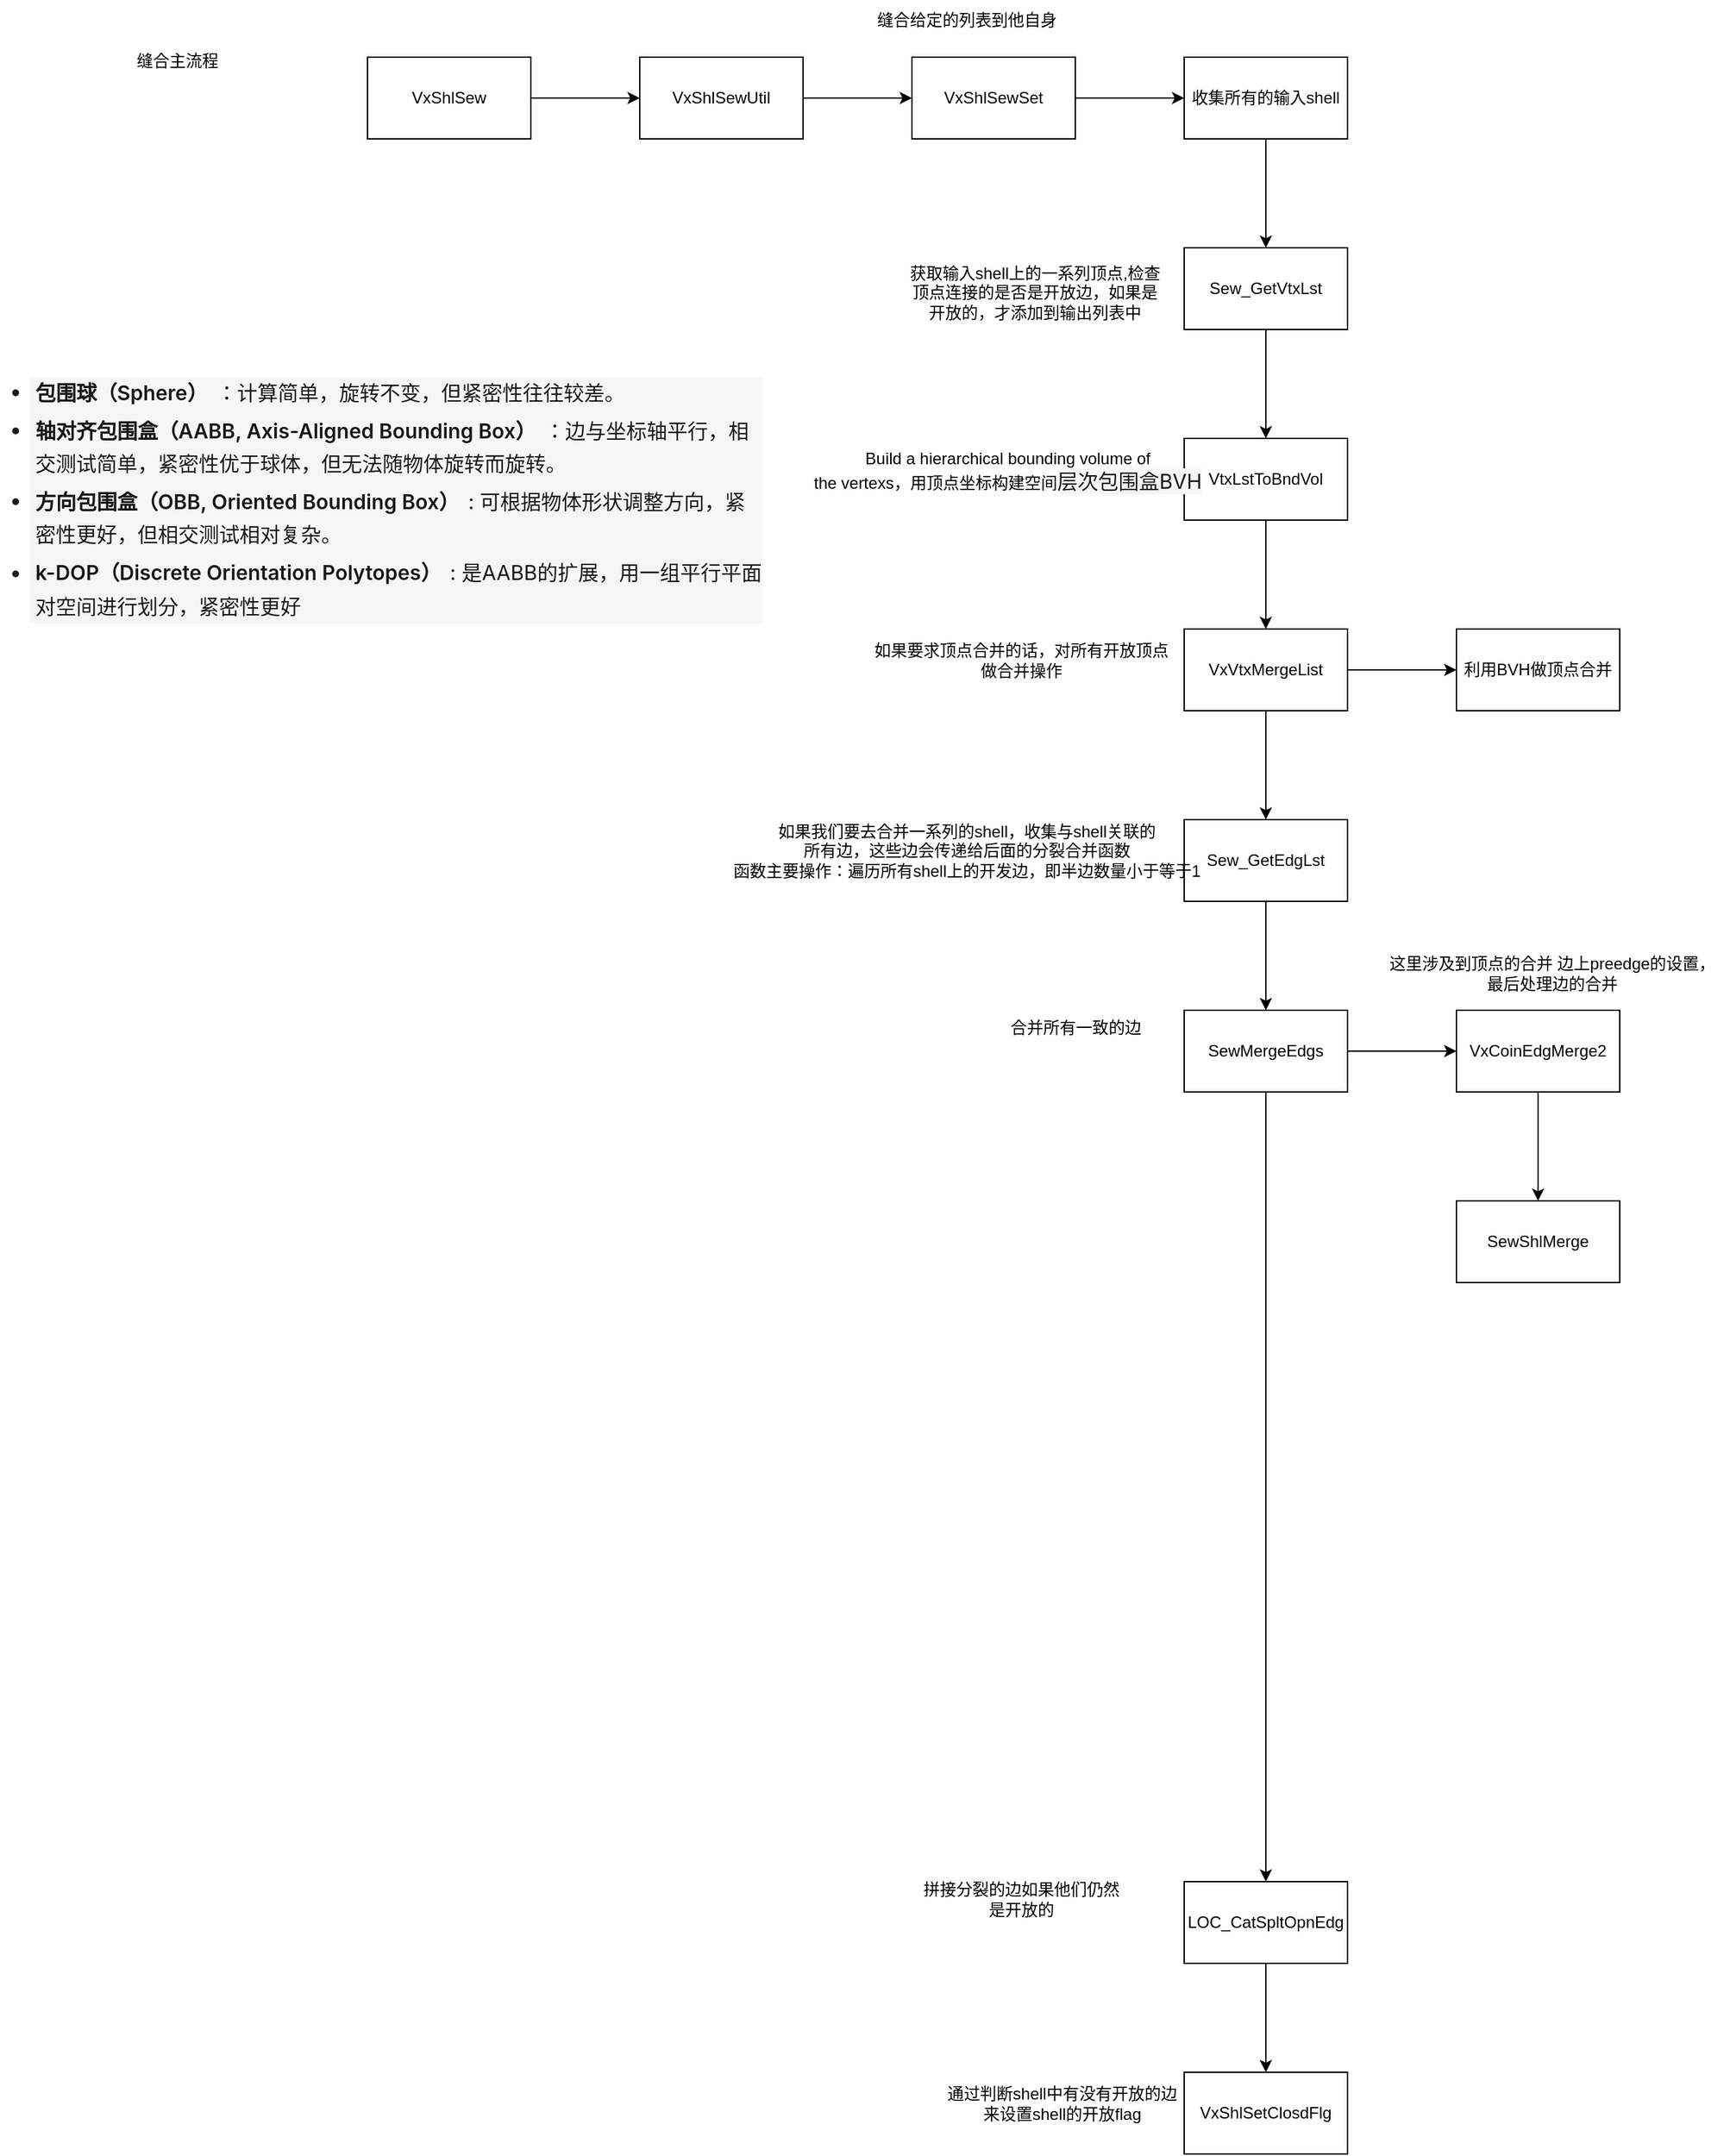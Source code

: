 <mxfile version="26.1.1">
  <diagram name="第 1 页" id="YE1NN4_8z4oJuWLOnsad">
    <mxGraphModel dx="954" dy="-512" grid="1" gridSize="10" guides="1" tooltips="1" connect="1" arrows="1" fold="1" page="1" pageScale="1" pageWidth="827" pageHeight="1169" math="0" shadow="0">
      <root>
        <mxCell id="0" />
        <mxCell id="1" parent="0" />
        <mxCell id="4AVvxd98GCU7t1419Sce-4" value="" style="edgeStyle=orthogonalEdgeStyle;rounded=0;orthogonalLoop=1;jettySize=auto;html=1;" edge="1" parent="1" source="4AVvxd98GCU7t1419Sce-1" target="4AVvxd98GCU7t1419Sce-3">
          <mxGeometry relative="1" as="geometry" />
        </mxCell>
        <mxCell id="4AVvxd98GCU7t1419Sce-1" value="VxShlSew" style="rounded=0;whiteSpace=wrap;html=1;" vertex="1" parent="1">
          <mxGeometry x="480" y="1460" width="120" height="60" as="geometry" />
        </mxCell>
        <mxCell id="4AVvxd98GCU7t1419Sce-2" value="缝合主流程" style="text;html=1;align=center;verticalAlign=middle;resizable=0;points=[];autosize=1;strokeColor=none;fillColor=none;" vertex="1" parent="1">
          <mxGeometry x="300" y="1448" width="80" height="30" as="geometry" />
        </mxCell>
        <mxCell id="4AVvxd98GCU7t1419Sce-6" value="" style="edgeStyle=orthogonalEdgeStyle;rounded=0;orthogonalLoop=1;jettySize=auto;html=1;" edge="1" parent="1" source="4AVvxd98GCU7t1419Sce-3" target="4AVvxd98GCU7t1419Sce-5">
          <mxGeometry relative="1" as="geometry" />
        </mxCell>
        <mxCell id="4AVvxd98GCU7t1419Sce-3" value="VxShlSewUtil" style="whiteSpace=wrap;html=1;rounded=0;" vertex="1" parent="1">
          <mxGeometry x="680" y="1460" width="120" height="60" as="geometry" />
        </mxCell>
        <mxCell id="4AVvxd98GCU7t1419Sce-9" value="" style="edgeStyle=orthogonalEdgeStyle;rounded=0;orthogonalLoop=1;jettySize=auto;html=1;" edge="1" parent="1" source="4AVvxd98GCU7t1419Sce-5" target="4AVvxd98GCU7t1419Sce-8">
          <mxGeometry relative="1" as="geometry" />
        </mxCell>
        <mxCell id="4AVvxd98GCU7t1419Sce-5" value="VxShlSewSet" style="whiteSpace=wrap;html=1;rounded=0;" vertex="1" parent="1">
          <mxGeometry x="880" y="1460" width="120" height="60" as="geometry" />
        </mxCell>
        <mxCell id="4AVvxd98GCU7t1419Sce-7" value="缝合给定的列表到他自身" style="text;html=1;align=center;verticalAlign=middle;resizable=0;points=[];autosize=1;strokeColor=none;fillColor=none;" vertex="1" parent="1">
          <mxGeometry x="840" y="1418" width="160" height="30" as="geometry" />
        </mxCell>
        <mxCell id="4AVvxd98GCU7t1419Sce-11" value="" style="edgeStyle=orthogonalEdgeStyle;rounded=0;orthogonalLoop=1;jettySize=auto;html=1;" edge="1" parent="1" source="4AVvxd98GCU7t1419Sce-8" target="4AVvxd98GCU7t1419Sce-10">
          <mxGeometry relative="1" as="geometry" />
        </mxCell>
        <mxCell id="4AVvxd98GCU7t1419Sce-8" value="收集所有的输入shell" style="whiteSpace=wrap;html=1;rounded=0;" vertex="1" parent="1">
          <mxGeometry x="1080" y="1460" width="120" height="60" as="geometry" />
        </mxCell>
        <mxCell id="4AVvxd98GCU7t1419Sce-14" value="" style="edgeStyle=orthogonalEdgeStyle;rounded=0;orthogonalLoop=1;jettySize=auto;html=1;" edge="1" parent="1" source="4AVvxd98GCU7t1419Sce-10" target="4AVvxd98GCU7t1419Sce-13">
          <mxGeometry relative="1" as="geometry" />
        </mxCell>
        <mxCell id="4AVvxd98GCU7t1419Sce-10" value="Sew_GetVtxLst" style="whiteSpace=wrap;html=1;rounded=0;" vertex="1" parent="1">
          <mxGeometry x="1080" y="1600" width="120" height="60" as="geometry" />
        </mxCell>
        <mxCell id="4AVvxd98GCU7t1419Sce-12" value="获取输入shell上的一系列顶点,检查&lt;div&gt;顶点连接的是否是开放边，如果是&lt;/div&gt;&lt;div&gt;开放的，才添加到输出列表中&lt;/div&gt;" style="text;html=1;align=center;verticalAlign=middle;resizable=0;points=[];autosize=1;strokeColor=none;fillColor=none;" vertex="1" parent="1">
          <mxGeometry x="865" y="1603" width="210" height="60" as="geometry" />
        </mxCell>
        <mxCell id="4AVvxd98GCU7t1419Sce-18" value="" style="edgeStyle=orthogonalEdgeStyle;rounded=0;orthogonalLoop=1;jettySize=auto;html=1;" edge="1" parent="1" source="4AVvxd98GCU7t1419Sce-13" target="4AVvxd98GCU7t1419Sce-17">
          <mxGeometry relative="1" as="geometry" />
        </mxCell>
        <mxCell id="4AVvxd98GCU7t1419Sce-13" value="VtxLstToBndVol" style="whiteSpace=wrap;html=1;rounded=0;" vertex="1" parent="1">
          <mxGeometry x="1080" y="1740" width="120" height="60" as="geometry" />
        </mxCell>
        <mxCell id="4AVvxd98GCU7t1419Sce-15" value="Build a hierarchical bounding volume of&lt;div&gt;the vertexs，用顶点坐标构建空间&lt;span style=&quot;background-color: rgb(246, 246, 246); color: rgba(0, 0, 0, 0.9); font-family: -apple-system, BlinkMacSystemFont, &amp;quot;Segoe UI&amp;quot;, &amp;quot;PingFang SC&amp;quot;, Roboto, Ubuntu, &amp;quot;Helvetica Neue&amp;quot;, Helvetica, Arial, &amp;quot;Hiragino Sans GB&amp;quot;, &amp;quot;Microsoft YaHei UI&amp;quot;, &amp;quot;Microsoft YaHei&amp;quot;, &amp;quot;Source Han Sans CN&amp;quot;, sans-serif; font-size: 15px; text-align: start; text-wrap-mode: wrap;&quot;&gt;层次包围盒BVH&lt;/span&gt;&lt;/div&gt;&lt;div&gt;&lt;span style=&quot;background-color: rgb(246, 246, 246); color: rgba(0, 0, 0, 0.9); font-family: -apple-system, BlinkMacSystemFont, &amp;quot;Segoe UI&amp;quot;, &amp;quot;PingFang SC&amp;quot;, Roboto, Ubuntu, &amp;quot;Helvetica Neue&amp;quot;, Helvetica, Arial, &amp;quot;Hiragino Sans GB&amp;quot;, &amp;quot;Microsoft YaHei UI&amp;quot;, &amp;quot;Microsoft YaHei&amp;quot;, &amp;quot;Source Han Sans CN&amp;quot;, sans-serif; font-size: 15px; text-align: start; text-wrap-mode: wrap;&quot;&gt;&lt;br&gt;&lt;/span&gt;&lt;/div&gt;" style="text;html=1;align=center;verticalAlign=middle;resizable=0;points=[];autosize=1;strokeColor=none;fillColor=none;" vertex="1" parent="1">
          <mxGeometry x="795" y="1743" width="310" height="60" as="geometry" />
        </mxCell>
        <mxCell id="4AVvxd98GCU7t1419Sce-16" value="&lt;ul style=&quot;margin: 0.5rem 0px 1rem 1.25rem; padding: 0px; border: 0px; font-style: normal; font-variant-ligatures: normal; font-variant-caps: normal; font-variant-numeric: inherit; font-variant-east-asian: inherit; font-variant-alternates: inherit; font-variant-position: inherit; font-variant-emoji: inherit; font-weight: 400; font-stretch: inherit; font-size: 15px; line-height: inherit; font-optical-sizing: inherit; font-size-adjust: inherit; font-kerning: inherit; font-feature-settings: inherit; font-variation-settings: inherit; font-family: -apple-system, BlinkMacSystemFont, &amp;quot;Segoe UI&amp;quot;, &amp;quot;PingFang SC&amp;quot;, &amp;quot;Microsoft YaHei&amp;quot;; vertical-align: baseline; list-style: disc; color: rgba(0, 0, 0, 0.9); letter-spacing: normal; orphans: 2; text-align: start; text-indent: 0px; text-transform: none; widows: 2; word-spacing: 0px; -webkit-text-stroke-width: 0px; white-space: normal; background-color: rgb(246, 246, 246); text-decoration-thickness: initial; text-decoration-style: initial; text-decoration-color: initial;&quot;&gt;&lt;li style=&quot;margin: 0px 0px 0.25rem 0.25rem; padding: 0px; border: 0px; font-style: inherit; font-variant: inherit; font-weight: 400; font-stretch: inherit; font-size: 0.938rem; line-height: 1.6; font-optical-sizing: inherit; font-size-adjust: inherit; font-kerning: inherit; font-feature-settings: inherit; font-variation-settings: inherit; font-family: -apple-system, BlinkMacSystemFont, &amp;quot;Segoe UI&amp;quot;, &amp;quot;PingFang SC&amp;quot;, &amp;quot;Microsoft YaHei&amp;quot;; vertical-align: baseline; word-break: break-word; overflow-wrap: break-word; box-sizing: border-box;&quot;&gt;​&lt;strong style=&quot;margin: 0px; padding: 0px; border: 0px; font-style: inherit; font-variant: inherit; font-weight: 600; font-stretch: inherit; font-size: inherit; line-height: inherit; font-optical-sizing: inherit; font-size-adjust: inherit; font-kerning: inherit; font-feature-settings: inherit; font-variation-settings: inherit; font-family: -apple-system, BlinkMacSystemFont, &amp;quot;Segoe UI&amp;quot;, &amp;quot;PingFang SC&amp;quot;, &amp;quot;Microsoft YaHei&amp;quot;; vertical-align: baseline;&quot;&gt;包围球（Sphere）​&lt;/strong&gt;​&lt;div class=&quot;hyc-common-markdown__ref-list&quot; style=&quot;margin: 0px; padding: 0px 0.134rem 0px 0.268rem; border: 0px; font-style: inherit; font-variant: inherit; font-weight: inherit; font-stretch: inherit; font-size: 0px; line-height: inherit; font-optical-sizing: inherit; font-size-adjust: inherit; font-kerning: inherit; font-feature-settings: inherit; font-variation-settings: inherit; font-family: -apple-system, BlinkMacSystemFont, &amp;quot;Segoe UI&amp;quot;, &amp;quot;PingFang SC&amp;quot;, &amp;quot;Microsoft YaHei&amp;quot;; vertical-align: baseline; position: relative; top: 0.201rem; display: inline-block; height: 1.071rem; overflow: hidden;&quot;&gt;&lt;/div&gt;：计算简单，旋转不变，但紧密性往往较差。&lt;/li&gt;&lt;li style=&quot;margin: 0px 0px 0.25rem 0.25rem; padding: 0px; border: 0px; font-style: inherit; font-variant: inherit; font-weight: 400; font-stretch: inherit; font-size: 0.938rem; line-height: 1.6; font-optical-sizing: inherit; font-size-adjust: inherit; font-kerning: inherit; font-feature-settings: inherit; font-variation-settings: inherit; font-family: -apple-system, BlinkMacSystemFont, &amp;quot;Segoe UI&amp;quot;, &amp;quot;PingFang SC&amp;quot;, &amp;quot;Microsoft YaHei&amp;quot;; vertical-align: baseline; word-break: break-word; overflow-wrap: break-word; box-sizing: border-box;&quot;&gt;​&lt;strong style=&quot;margin: 0px; padding: 0px; border: 0px; font-style: inherit; font-variant: inherit; font-weight: 600; font-stretch: inherit; font-size: inherit; line-height: inherit; font-optical-sizing: inherit; font-size-adjust: inherit; font-kerning: inherit; font-feature-settings: inherit; font-variation-settings: inherit; font-family: -apple-system, BlinkMacSystemFont, &amp;quot;Segoe UI&amp;quot;, &amp;quot;PingFang SC&amp;quot;, &amp;quot;Microsoft YaHei&amp;quot;; vertical-align: baseline;&quot;&gt;轴对齐包围盒（AABB, Axis-Aligned Bounding Box）​&lt;/strong&gt;​&lt;div class=&quot;hyc-common-markdown__ref-list&quot; style=&quot;margin: 0px; padding: 0px 0.134rem 0px 0.268rem; border: 0px; font-style: inherit; font-variant: inherit; font-weight: inherit; font-stretch: inherit; font-size: 0px; line-height: inherit; font-optical-sizing: inherit; font-size-adjust: inherit; font-kerning: inherit; font-feature-settings: inherit; font-variation-settings: inherit; font-family: -apple-system, BlinkMacSystemFont, &amp;quot;Segoe UI&amp;quot;, &amp;quot;PingFang SC&amp;quot;, &amp;quot;Microsoft YaHei&amp;quot;; vertical-align: baseline; position: relative; top: 0.201rem; display: inline-block; height: 1.071rem; overflow: hidden;&quot;&gt;&lt;/div&gt;：边与坐标轴平行，相交测试简单，紧密性优于球体，但无法随物体旋转而旋转。&lt;/li&gt;&lt;li style=&quot;margin: 0px 0px 0.25rem 0.25rem; padding: 0px; border: 0px; font-style: inherit; font-variant: inherit; font-weight: 400; font-stretch: inherit; font-size: 0.938rem; line-height: 1.6; font-optical-sizing: inherit; font-size-adjust: inherit; font-kerning: inherit; font-feature-settings: inherit; font-variation-settings: inherit; font-family: -apple-system, BlinkMacSystemFont, &amp;quot;Segoe UI&amp;quot;, &amp;quot;PingFang SC&amp;quot;, &amp;quot;Microsoft YaHei&amp;quot;; vertical-align: baseline; word-break: break-word; overflow-wrap: break-word; box-sizing: border-box;&quot;&gt;​&lt;strong style=&quot;margin: 0px; padding: 0px; border: 0px; font-style: inherit; font-variant: inherit; font-weight: 600; font-stretch: inherit; font-size: inherit; line-height: inherit; font-optical-sizing: inherit; font-size-adjust: inherit; font-kerning: inherit; font-feature-settings: inherit; font-variation-settings: inherit; font-family: -apple-system, BlinkMacSystemFont, &amp;quot;Segoe UI&amp;quot;, &amp;quot;PingFang SC&amp;quot;, &amp;quot;Microsoft YaHei&amp;quot;; vertical-align: baseline;&quot;&gt;方向包围盒（OBB, Oriented Bounding Box）​&lt;/strong&gt;​&lt;div class=&quot;hyc-common-markdown__ref-list&quot; style=&quot;margin: 0px; padding: 0px 0.134rem 0px 0.268rem; border: 0px; font-style: inherit; font-variant: inherit; font-weight: inherit; font-stretch: inherit; font-size: 0px; line-height: inherit; font-optical-sizing: inherit; font-size-adjust: inherit; font-kerning: inherit; font-feature-settings: inherit; font-variation-settings: inherit; font-family: -apple-system, BlinkMacSystemFont, &amp;quot;Segoe UI&amp;quot;, &amp;quot;PingFang SC&amp;quot;, &amp;quot;Microsoft YaHei&amp;quot;; vertical-align: baseline; position: relative; top: 0.201rem; display: inline-block; height: 1.071rem; overflow: hidden;&quot;&gt;&lt;/div&gt;: 可根据物体形状调整方向，紧密性更好，但相交测试相对复杂。&lt;/li&gt;&lt;li style=&quot;margin: 0px 0px 0px 0.25rem; padding: 0px; border: 0px; font-style: inherit; font-variant: inherit; font-weight: 400; font-stretch: inherit; font-size: 0.938rem; line-height: 1.6; font-optical-sizing: inherit; font-size-adjust: inherit; font-kerning: inherit; font-feature-settings: inherit; font-variation-settings: inherit; font-family: -apple-system, BlinkMacSystemFont, &amp;quot;Segoe UI&amp;quot;, &amp;quot;PingFang SC&amp;quot;, &amp;quot;Microsoft YaHei&amp;quot;; vertical-align: baseline; word-break: break-word; overflow-wrap: break-word; box-sizing: border-box;&quot;&gt;​&lt;strong style=&quot;margin: 0px; padding: 0px; border: 0px; font-style: inherit; font-variant: inherit; font-weight: 600; font-stretch: inherit; font-size: inherit; line-height: inherit; font-optical-sizing: inherit; font-size-adjust: inherit; font-kerning: inherit; font-feature-settings: inherit; font-variation-settings: inherit; font-family: -apple-system, BlinkMacSystemFont, &amp;quot;Segoe UI&amp;quot;, &amp;quot;PingFang SC&amp;quot;, &amp;quot;Microsoft YaHei&amp;quot;; vertical-align: baseline;&quot;&gt;k-DOP（Discrete Orientation Polytopes）​&lt;/strong&gt;​&lt;div class=&quot;hyc-common-markdown__ref-list&quot; style=&quot;margin: 0px; padding: 0px 0.134rem 0px 0.268rem; border: 0px; font-style: inherit; font-variant: inherit; font-weight: inherit; font-stretch: inherit; font-size: 0px; line-height: inherit; font-optical-sizing: inherit; font-size-adjust: inherit; font-kerning: inherit; font-feature-settings: inherit; font-variation-settings: inherit; font-family: -apple-system, BlinkMacSystemFont, &amp;quot;Segoe UI&amp;quot;, &amp;quot;PingFang SC&amp;quot;, &amp;quot;Microsoft YaHei&amp;quot;; vertical-align: baseline; position: relative; top: 0.201rem; display: inline-block; height: 1.071rem; overflow: hidden;&quot;&gt;&lt;/div&gt;: 是AABB的扩展，用一组平行平面对空间进行划分，紧密性更好&lt;/li&gt;&lt;/ul&gt;" style="text;whiteSpace=wrap;html=1;" vertex="1" parent="1">
          <mxGeometry x="210" y="1680" width="560" height="230" as="geometry" />
        </mxCell>
        <mxCell id="4AVvxd98GCU7t1419Sce-21" value="" style="edgeStyle=orthogonalEdgeStyle;rounded=0;orthogonalLoop=1;jettySize=auto;html=1;" edge="1" parent="1" source="4AVvxd98GCU7t1419Sce-17" target="4AVvxd98GCU7t1419Sce-20">
          <mxGeometry relative="1" as="geometry" />
        </mxCell>
        <mxCell id="4AVvxd98GCU7t1419Sce-23" value="" style="edgeStyle=orthogonalEdgeStyle;rounded=0;orthogonalLoop=1;jettySize=auto;html=1;" edge="1" parent="1" source="4AVvxd98GCU7t1419Sce-17" target="4AVvxd98GCU7t1419Sce-22">
          <mxGeometry relative="1" as="geometry" />
        </mxCell>
        <mxCell id="4AVvxd98GCU7t1419Sce-17" value="VxVtxMergeList" style="whiteSpace=wrap;html=1;rounded=0;" vertex="1" parent="1">
          <mxGeometry x="1080" y="1880" width="120" height="60" as="geometry" />
        </mxCell>
        <mxCell id="4AVvxd98GCU7t1419Sce-19" value="如果要求顶点合并的话，对所有开放顶点&lt;div&gt;做合并操作&lt;/div&gt;" style="text;html=1;align=center;verticalAlign=middle;resizable=0;points=[];autosize=1;strokeColor=none;fillColor=none;" vertex="1" parent="1">
          <mxGeometry x="840" y="1883" width="240" height="40" as="geometry" />
        </mxCell>
        <mxCell id="4AVvxd98GCU7t1419Sce-20" value="利用BVH做顶点合并" style="whiteSpace=wrap;html=1;rounded=0;" vertex="1" parent="1">
          <mxGeometry x="1280" y="1880" width="120" height="60" as="geometry" />
        </mxCell>
        <mxCell id="4AVvxd98GCU7t1419Sce-26" value="" style="edgeStyle=orthogonalEdgeStyle;rounded=0;orthogonalLoop=1;jettySize=auto;html=1;" edge="1" parent="1" source="4AVvxd98GCU7t1419Sce-22" target="4AVvxd98GCU7t1419Sce-25">
          <mxGeometry relative="1" as="geometry" />
        </mxCell>
        <mxCell id="4AVvxd98GCU7t1419Sce-22" value="Sew_GetEdgLst" style="whiteSpace=wrap;html=1;rounded=0;" vertex="1" parent="1">
          <mxGeometry x="1080" y="2020" width="120" height="60" as="geometry" />
        </mxCell>
        <mxCell id="4AVvxd98GCU7t1419Sce-24" value="如果我们要去合并一系列的shell，收集与shell关联的&lt;div&gt;所有边，这些边会传递给后面的分裂合并函数&lt;/div&gt;&lt;div&gt;函数主要操作：遍历所有shell上的开发边，即半边数量小于等于1&lt;/div&gt;" style="text;html=1;align=center;verticalAlign=middle;resizable=0;points=[];autosize=1;strokeColor=none;fillColor=none;" vertex="1" parent="1">
          <mxGeometry x="735" y="2013" width="370" height="60" as="geometry" />
        </mxCell>
        <mxCell id="4AVvxd98GCU7t1419Sce-29" value="" style="edgeStyle=orthogonalEdgeStyle;rounded=0;orthogonalLoop=1;jettySize=auto;html=1;" edge="1" parent="1" source="4AVvxd98GCU7t1419Sce-25" target="4AVvxd98GCU7t1419Sce-28">
          <mxGeometry relative="1" as="geometry" />
        </mxCell>
        <mxCell id="4AVvxd98GCU7t1419Sce-34" value="" style="edgeStyle=orthogonalEdgeStyle;rounded=0;orthogonalLoop=1;jettySize=auto;html=1;" edge="1" parent="1" source="4AVvxd98GCU7t1419Sce-25" target="4AVvxd98GCU7t1419Sce-33">
          <mxGeometry relative="1" as="geometry" />
        </mxCell>
        <mxCell id="4AVvxd98GCU7t1419Sce-25" value="SewMergeEdgs" style="whiteSpace=wrap;html=1;rounded=0;" vertex="1" parent="1">
          <mxGeometry x="1080" y="2160" width="120" height="60" as="geometry" />
        </mxCell>
        <mxCell id="4AVvxd98GCU7t1419Sce-27" value="合并所有一致的边" style="text;html=1;align=center;verticalAlign=middle;resizable=0;points=[];autosize=1;strokeColor=none;fillColor=none;" vertex="1" parent="1">
          <mxGeometry x="940" y="2158" width="120" height="30" as="geometry" />
        </mxCell>
        <mxCell id="4AVvxd98GCU7t1419Sce-31" value="" style="edgeStyle=orthogonalEdgeStyle;rounded=0;orthogonalLoop=1;jettySize=auto;html=1;" edge="1" parent="1" source="4AVvxd98GCU7t1419Sce-28" target="4AVvxd98GCU7t1419Sce-30">
          <mxGeometry relative="1" as="geometry" />
        </mxCell>
        <mxCell id="4AVvxd98GCU7t1419Sce-28" value="VxCoinEdgMerge2" style="whiteSpace=wrap;html=1;rounded=0;" vertex="1" parent="1">
          <mxGeometry x="1280" y="2160" width="120" height="60" as="geometry" />
        </mxCell>
        <mxCell id="4AVvxd98GCU7t1419Sce-30" value="SewShlMerge" style="whiteSpace=wrap;html=1;rounded=0;" vertex="1" parent="1">
          <mxGeometry x="1280" y="2300" width="120" height="60" as="geometry" />
        </mxCell>
        <mxCell id="4AVvxd98GCU7t1419Sce-32" value="这里涉及到顶点的合并 边上preedge的设置，&lt;div&gt;最后处理边的合并&lt;/div&gt;" style="text;html=1;align=center;verticalAlign=middle;resizable=0;points=[];autosize=1;strokeColor=none;fillColor=none;" vertex="1" parent="1">
          <mxGeometry x="1220" y="2113" width="260" height="40" as="geometry" />
        </mxCell>
        <mxCell id="4AVvxd98GCU7t1419Sce-37" value="" style="edgeStyle=orthogonalEdgeStyle;rounded=0;orthogonalLoop=1;jettySize=auto;html=1;" edge="1" parent="1" source="4AVvxd98GCU7t1419Sce-33" target="4AVvxd98GCU7t1419Sce-36">
          <mxGeometry relative="1" as="geometry" />
        </mxCell>
        <mxCell id="4AVvxd98GCU7t1419Sce-33" value="LOC_CatSpltOpnEdg" style="whiteSpace=wrap;html=1;rounded=0;" vertex="1" parent="1">
          <mxGeometry x="1080" y="2800" width="120" height="60" as="geometry" />
        </mxCell>
        <mxCell id="4AVvxd98GCU7t1419Sce-35" value="拼接分裂的边如果他们仍然&lt;div&gt;是开放的&lt;/div&gt;" style="text;html=1;align=center;verticalAlign=middle;resizable=0;points=[];autosize=1;strokeColor=none;fillColor=none;" vertex="1" parent="1">
          <mxGeometry x="875" y="2793" width="170" height="40" as="geometry" />
        </mxCell>
        <mxCell id="4AVvxd98GCU7t1419Sce-36" value="VxShlSetClosdFlg" style="whiteSpace=wrap;html=1;rounded=0;" vertex="1" parent="1">
          <mxGeometry x="1080" y="2940" width="120" height="60" as="geometry" />
        </mxCell>
        <mxCell id="4AVvxd98GCU7t1419Sce-38" value="通过判断shell中有没有开放的边&lt;div&gt;来设置shell的开放flag&lt;/div&gt;" style="text;html=1;align=center;verticalAlign=middle;resizable=0;points=[];autosize=1;strokeColor=none;fillColor=none;" vertex="1" parent="1">
          <mxGeometry x="895" y="2943" width="190" height="40" as="geometry" />
        </mxCell>
      </root>
    </mxGraphModel>
  </diagram>
</mxfile>

